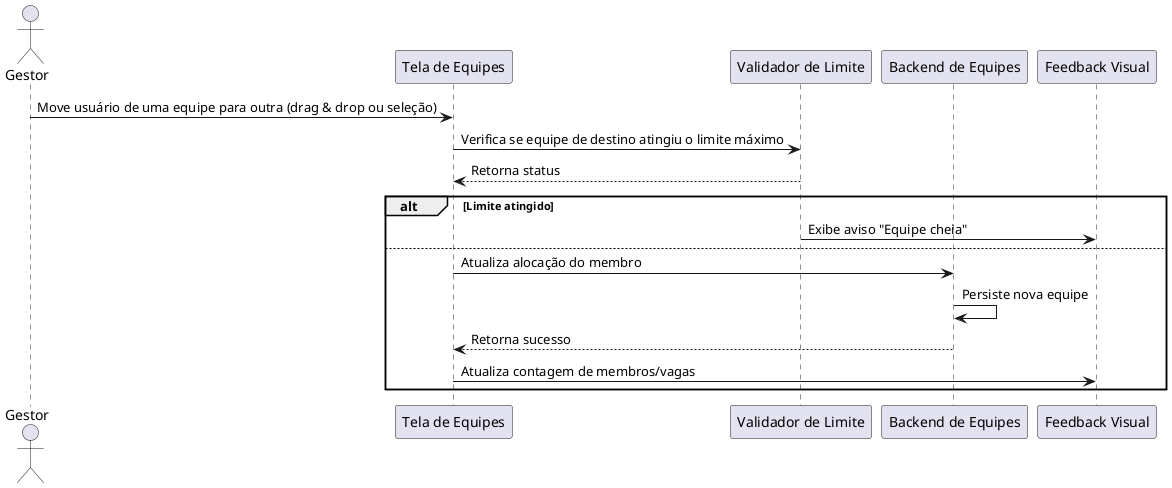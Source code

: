 @startuml name "Distribuição de Membros nas Equipes"
actor Gestor
participant "Tela de Equipes" as Equipes
participant "Validador de Limite" as Validador
participant "Backend de Equipes" as Backend
participant "Feedback Visual" as Feedback

Gestor -> Equipes : Move usuário de uma equipe para outra (drag & drop ou seleção)

Equipes -> Validador : Verifica se equipe de destino atingiu o limite máximo
Validador --> Equipes : Retorna status

alt Limite atingido
    Validador -> Feedback : Exibe aviso "Equipe cheia"
else
    Equipes -> Backend : Atualiza alocação do membro
    Backend -> Backend : Persiste nova equipe
    Backend --> Equipes : Retorna sucesso
    Equipes -> Feedback : Atualiza contagem de membros/vagas
end
@enduml
